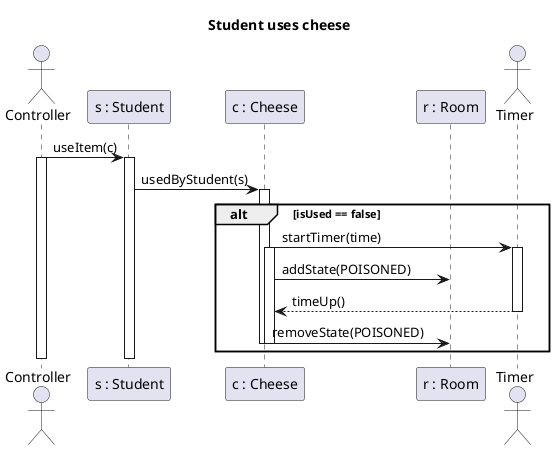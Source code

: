 @startuml Student uses cheese
title Student uses cheese

actor Controller as C
participant "s : Student" as s
participant "c : Cheese" as c
participant "r : Room" as r
actor Timer as t

C -> s : useItem(c)
Activate C
Activate s
s -> c : usedByStudent(s)
Activate c
alt isUsed == false
    c -> t : startTimer(time)
    Activate t
    Activate c 
    c -> r : addState(POISONED)
    t --> c : timeUp()
    Deactivate t
    c -> r : removeState(POISONED)
    Deactivate c
    Deactivate c
end
Deactivate s
Deactivate C

@enduml